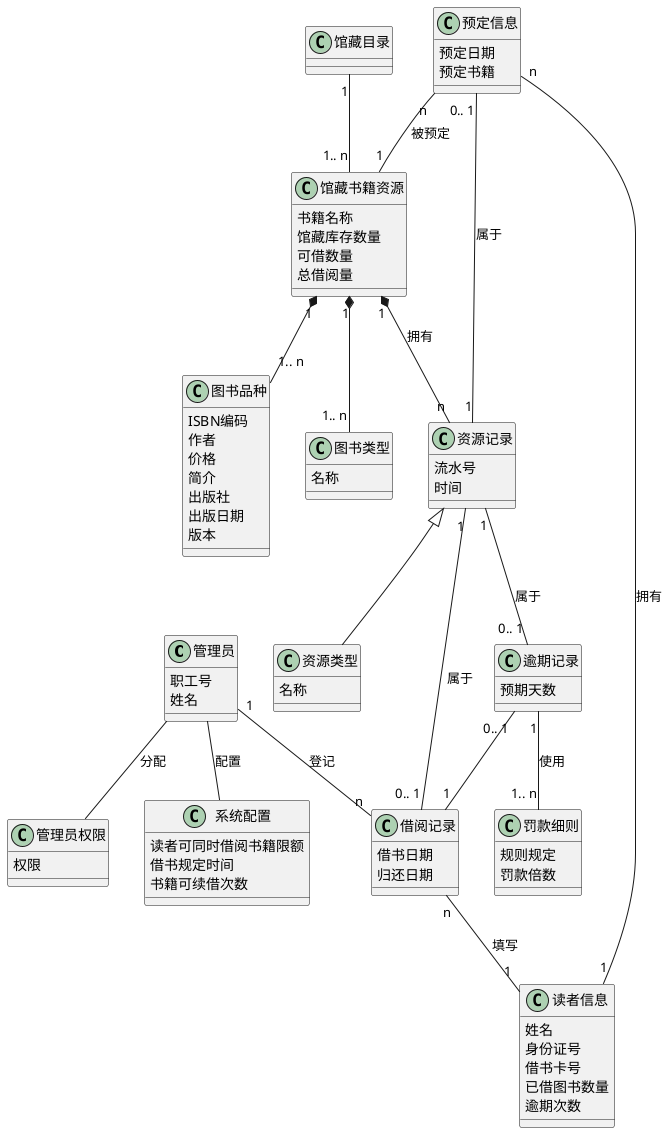 @startuml
管理员  --  系统配置:配置
管理员  --  管理员权限:分配
资源记录 <|--  资源类型
馆藏目录 "1"  -- "1.. n" 馆藏书籍资源
馆藏书籍资源 "1" *-- "n" 资源记录:拥有
馆藏书籍资源  "1" *-- "1.. n" 图书品种
馆藏书籍资源  "1" *-- "1.. n" 图书类型
预定信息 "n" -- "1" 读者信息:拥有
资源记录 "1" -- "0.. 1" 预定信息:属于
预定信息 "n" -- "1" 馆藏书籍资源:被预定
资源记录 "1" -- "0.. 1" 借阅记录:属于
资源记录 "1" -- "0.. 1" 逾期记录:属于
借阅记录 "n" -- "1" 读者信息:填写
管理员 "1" -- "n" 借阅记录:登记
逾期记录 "0.. 1" -- "1" 借阅记录
逾期记录 "1" -- "1.. n" 罚款细则:使用
class 管理员{
职工号
姓名
}
class 管理员权限{
权限
}
class 系统配置{
读者可同时借阅书籍限额
借书规定时间
书籍可续借次数
}
class 资源记录{
流水号
时间
}
class 资源类型{
名称
}
class 馆藏目录{

}
class 馆藏书籍资源{
书籍名称
馆藏库存数量
可借数量
总借阅量
}
class 图书类型{
名称
}
class 图书品种{
ISBN编码
作者
价格
简介
出版社
出版日期
版本
}
class 预定信息{
预定日期
预定书籍
}
class 读者信息{
姓名
身份证号
借书卡号
已借图书数量
逾期次数
}

class 借阅记录{
借书日期
归还日期
}
class 逾期记录{
预期天数
}
class 罚款细则{
规则规定
罚款倍数
}
@enduml